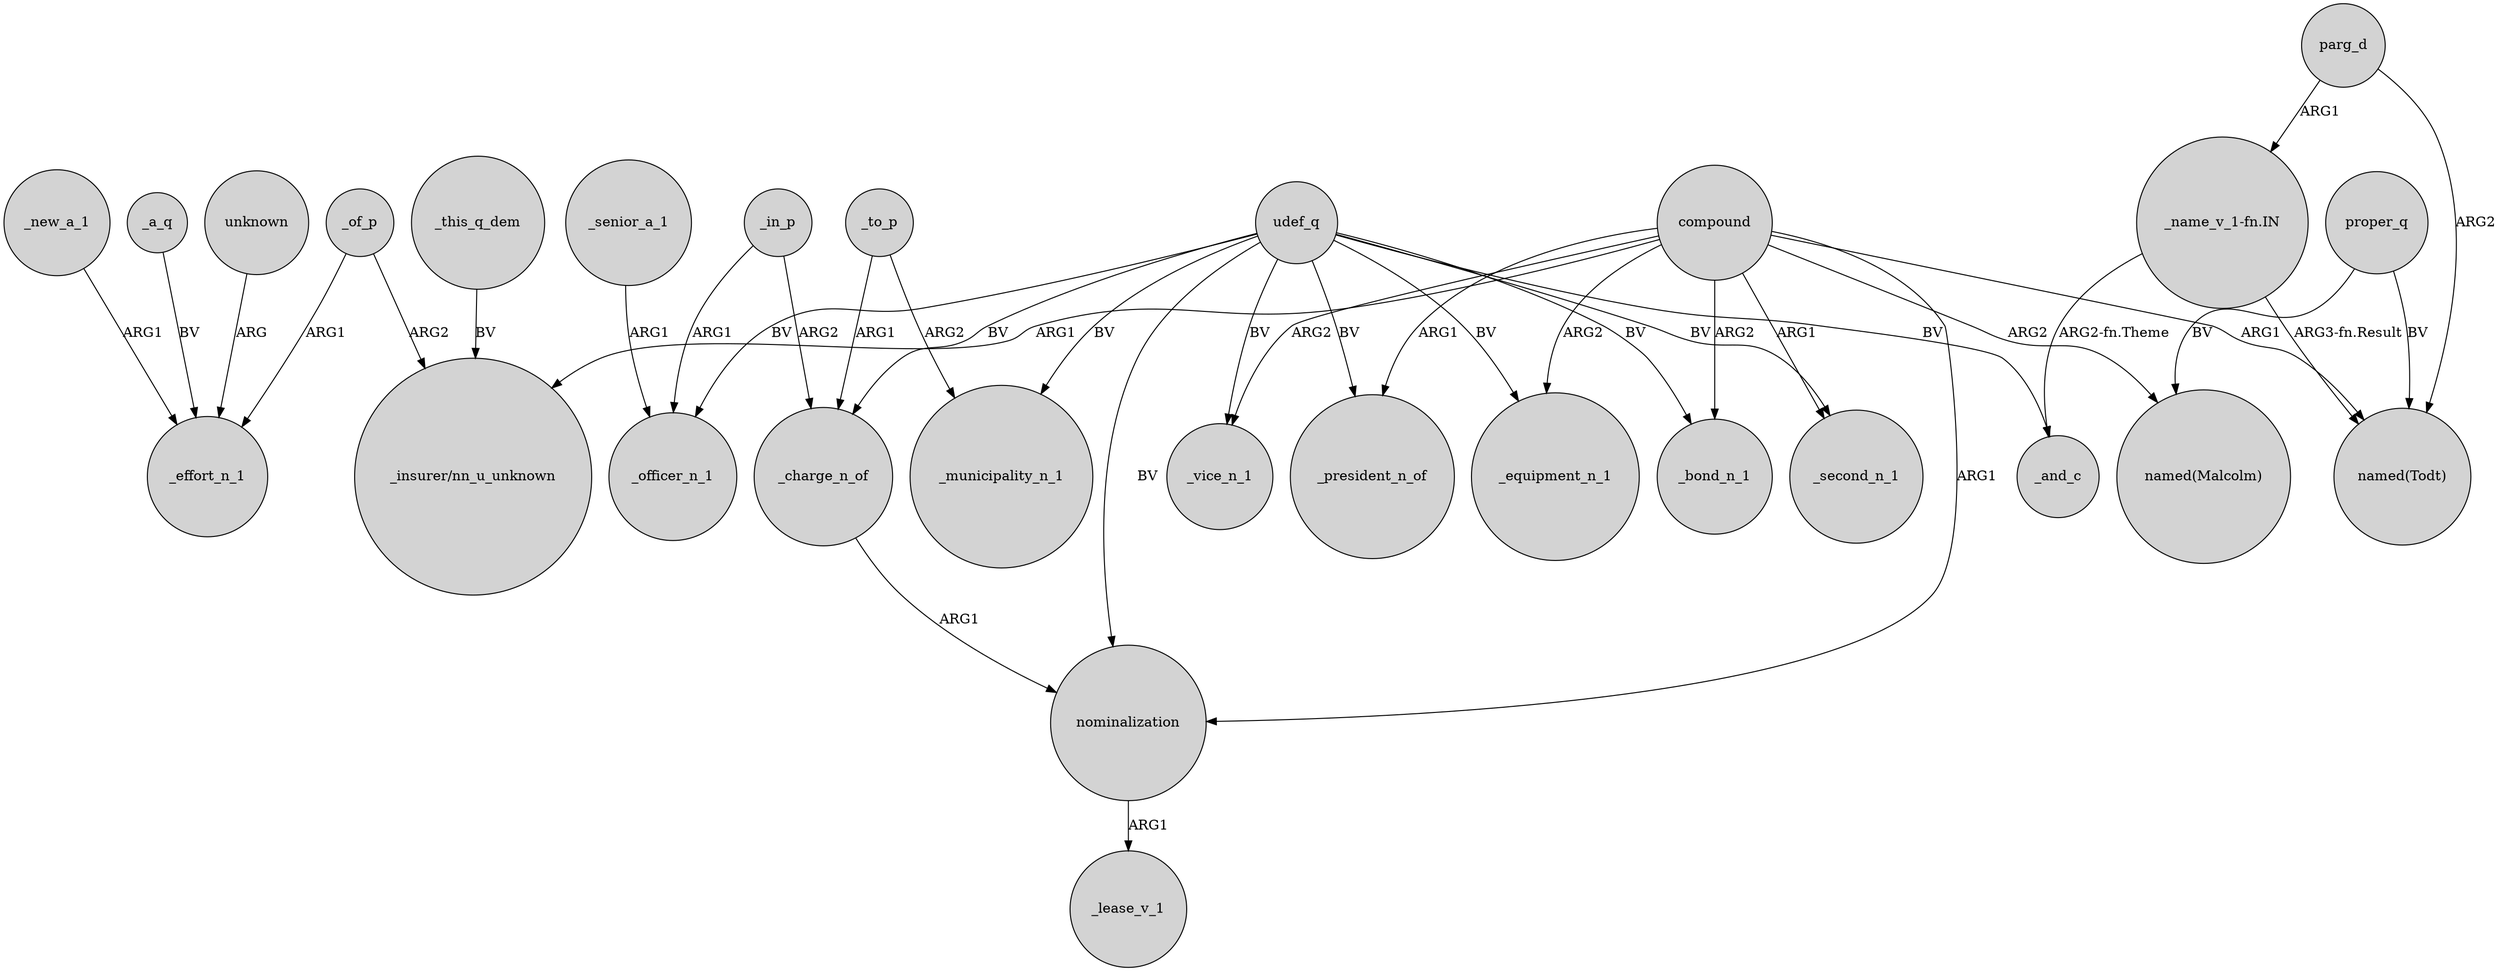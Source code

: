 digraph {
	node [shape=circle style=filled]
	unknown -> _effort_n_1 [label=ARG]
	_in_p -> _officer_n_1 [label=ARG1]
	compound -> _vice_n_1 [label=ARG2]
	udef_q -> _equipment_n_1 [label=BV]
	proper_q -> "named(Malcolm)" [label=BV]
	_to_p -> _charge_n_of [label=ARG1]
	"_name_v_1-fn.IN" -> _and_c [label="ARG2-fn.Theme"]
	_of_p -> _effort_n_1 [label=ARG1]
	compound -> _equipment_n_1 [label=ARG2]
	_new_a_1 -> _effort_n_1 [label=ARG1]
	_to_p -> _municipality_n_1 [label=ARG2]
	_this_q_dem -> "_insurer/nn_u_unknown" [label=BV]
	parg_d -> "_name_v_1-fn.IN" [label=ARG1]
	_senior_a_1 -> _officer_n_1 [label=ARG1]
	udef_q -> _charge_n_of [label=BV]
	udef_q -> _vice_n_1 [label=BV]
	compound -> "named(Todt)" [label=ARG1]
	udef_q -> _bond_n_1 [label=BV]
	compound -> _president_n_of [label=ARG1]
	compound -> "named(Malcolm)" [label=ARG2]
	udef_q -> _president_n_of [label=BV]
	udef_q -> _second_n_1 [label=BV]
	_of_p -> "_insurer/nn_u_unknown" [label=ARG2]
	udef_q -> _officer_n_1 [label=BV]
	_a_q -> _effort_n_1 [label=BV]
	udef_q -> nominalization [label=BV]
	compound -> _bond_n_1 [label=ARG2]
	"_name_v_1-fn.IN" -> "named(Todt)" [label="ARG3-fn.Result"]
	proper_q -> "named(Todt)" [label=BV]
	_charge_n_of -> nominalization [label=ARG1]
	udef_q -> _municipality_n_1 [label=BV]
	compound -> _second_n_1 [label=ARG1]
	nominalization -> _lease_v_1 [label=ARG1]
	udef_q -> _and_c [label=BV]
	compound -> nominalization [label=ARG1]
	parg_d -> "named(Todt)" [label=ARG2]
	_in_p -> _charge_n_of [label=ARG2]
	compound -> "_insurer/nn_u_unknown" [label=ARG1]
}
